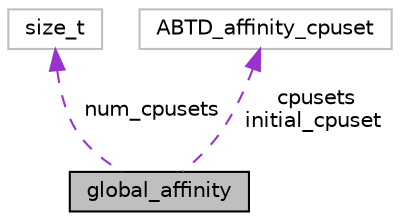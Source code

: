 digraph "global_affinity"
{
  edge [fontname="Helvetica",fontsize="10",labelfontname="Helvetica",labelfontsize="10"];
  node [fontname="Helvetica",fontsize="10",shape=record];
  Node1 [label="global_affinity",height=0.2,width=0.4,color="black", fillcolor="grey75", style="filled" fontcolor="black"];
  Node2 -> Node1 [dir="back",color="darkorchid3",fontsize="10",style="dashed",label=" num_cpusets" ,fontname="Helvetica"];
  Node2 [label="size_t",height=0.2,width=0.4,color="grey75", fillcolor="white", style="filled"];
  Node3 -> Node1 [dir="back",color="darkorchid3",fontsize="10",style="dashed",label=" cpusets\ninitial_cpuset" ,fontname="Helvetica"];
  Node3 [label="ABTD_affinity_cpuset",height=0.2,width=0.4,color="grey75", fillcolor="white", style="filled"];
}
